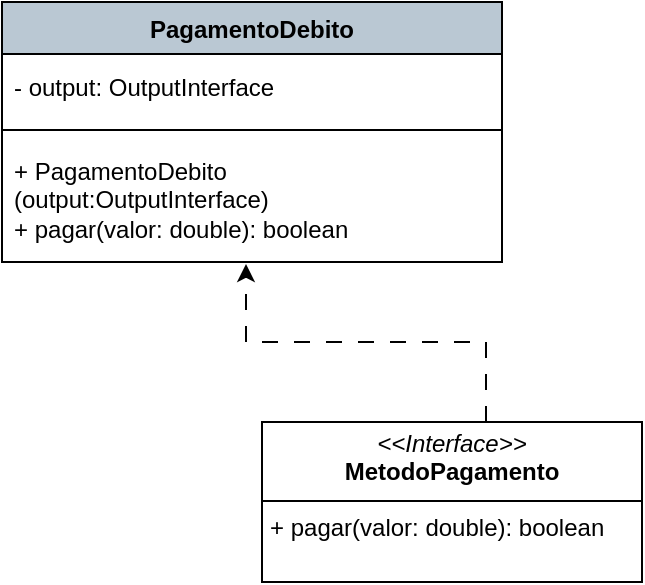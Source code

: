 <mxfile version="24.9.1">
  <diagram name="Página-1" id="-0B_WhH3fRsfXzaNMfo9">
    <mxGraphModel dx="3675" dy="744" grid="1" gridSize="10" guides="1" tooltips="1" connect="1" arrows="1" fold="1" page="1" pageScale="1" pageWidth="827" pageHeight="1169" math="0" shadow="0">
      <root>
        <mxCell id="0" />
        <mxCell id="1" parent="0" />
        <mxCell id="YnXwym2-WYfU5PFMbkgn-1" value="PagamentoDebito" style="swimlane;fontStyle=1;align=center;verticalAlign=top;childLayout=stackLayout;horizontal=1;startSize=26;horizontalStack=0;resizeParent=1;resizeParentMax=0;resizeLast=0;collapsible=1;marginBottom=0;whiteSpace=wrap;html=1;fillColor=#BAC8D3;" vertex="1" parent="1">
          <mxGeometry x="-2285" y="295" width="250" height="130" as="geometry" />
        </mxCell>
        <mxCell id="YnXwym2-WYfU5PFMbkgn-2" value="- output: OutputInterface&amp;nbsp;&amp;nbsp;" style="text;strokeColor=none;fillColor=none;align=left;verticalAlign=middle;spacingLeft=4;spacingRight=4;overflow=hidden;rotatable=0;points=[[0,0.5],[1,0.5]];portConstraint=eastwest;whiteSpace=wrap;html=1;" vertex="1" parent="YnXwym2-WYfU5PFMbkgn-1">
          <mxGeometry y="26" width="250" height="34" as="geometry" />
        </mxCell>
        <mxCell id="YnXwym2-WYfU5PFMbkgn-3" value="" style="line;strokeWidth=1;fillColor=none;align=left;verticalAlign=middle;spacingTop=-1;spacingLeft=3;spacingRight=3;rotatable=0;labelPosition=right;points=[];portConstraint=eastwest;strokeColor=inherit;" vertex="1" parent="YnXwym2-WYfU5PFMbkgn-1">
          <mxGeometry y="60" width="250" height="8" as="geometry" />
        </mxCell>
        <mxCell id="YnXwym2-WYfU5PFMbkgn-4" value="&lt;div&gt;+ PagamentoDebito (output:OutputInterface)&amp;nbsp;&lt;/div&gt;&lt;div&gt;+ pagar(valor: double): boolean&amp;nbsp; &amp;nbsp; &amp;nbsp; &amp;nbsp; &amp;nbsp;&lt;/div&gt;" style="text;strokeColor=none;fillColor=none;align=left;verticalAlign=middle;spacingLeft=4;spacingRight=4;overflow=hidden;rotatable=0;points=[[0,0.5],[1,0.5]];portConstraint=eastwest;whiteSpace=wrap;html=1;" vertex="1" parent="YnXwym2-WYfU5PFMbkgn-1">
          <mxGeometry y="68" width="250" height="62" as="geometry" />
        </mxCell>
        <mxCell id="YnXwym2-WYfU5PFMbkgn-5" value="&lt;p style=&quot;margin:0px;margin-top:4px;text-align:center;&quot;&gt;&lt;i&gt;&amp;lt;&amp;lt;Interface&amp;gt;&amp;gt;&lt;/i&gt;&lt;br&gt;&lt;b&gt;MetodoPagamento&lt;/b&gt;&lt;/p&gt;&lt;hr size=&quot;1&quot; style=&quot;border-style:solid;&quot;&gt;&lt;p style=&quot;margin:0px;margin-left:4px;&quot;&gt;+ pagar(valor: double): boolean &lt;br&gt;&lt;/p&gt;" style="verticalAlign=top;align=left;overflow=fill;html=1;whiteSpace=wrap;" vertex="1" parent="1">
          <mxGeometry x="-2155" y="505" width="190" height="80" as="geometry" />
        </mxCell>
        <mxCell id="YnXwym2-WYfU5PFMbkgn-6" style="edgeStyle=orthogonalEdgeStyle;rounded=0;orthogonalLoop=1;jettySize=auto;html=1;entryX=0.488;entryY=1.016;entryDx=0;entryDy=0;entryPerimeter=0;dashed=1;dashPattern=8 8;" edge="1" parent="1" source="YnXwym2-WYfU5PFMbkgn-5" target="YnXwym2-WYfU5PFMbkgn-4">
          <mxGeometry relative="1" as="geometry">
            <Array as="points">
              <mxPoint x="-2043" y="465" />
              <mxPoint x="-2163" y="465" />
            </Array>
          </mxGeometry>
        </mxCell>
      </root>
    </mxGraphModel>
  </diagram>
</mxfile>
